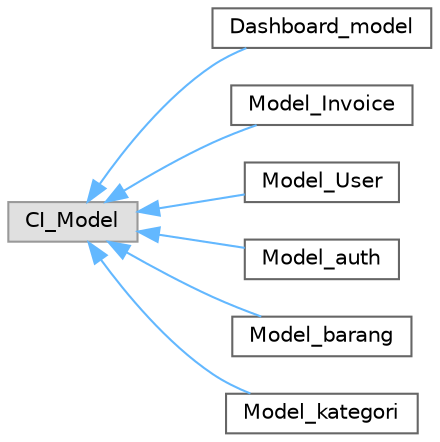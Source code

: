 digraph "Graphical Class Hierarchy"
{
 // LATEX_PDF_SIZE
  bgcolor="transparent";
  edge [fontname=Helvetica,fontsize=10,labelfontname=Helvetica,labelfontsize=10];
  node [fontname=Helvetica,fontsize=10,shape=box,height=0.2,width=0.4];
  rankdir="LR";
  Node0 [id="Node000000",label="CI_Model",height=0.2,width=0.4,color="grey60", fillcolor="#E0E0E0", style="filled",tooltip=" "];
  Node0 -> Node1 [id="edge11_Node000000_Node000001",dir="back",color="steelblue1",style="solid",tooltip=" "];
  Node1 [id="Node000001",label="Dashboard_model",height=0.2,width=0.4,color="grey40", fillcolor="white", style="filled",URL="$class_dashboard__model.html",tooltip=" "];
  Node0 -> Node2 [id="edge12_Node000000_Node000002",dir="back",color="steelblue1",style="solid",tooltip=" "];
  Node2 [id="Node000002",label="Model_Invoice",height=0.2,width=0.4,color="grey40", fillcolor="white", style="filled",URL="$class_model___invoice.html",tooltip=" "];
  Node0 -> Node3 [id="edge13_Node000000_Node000003",dir="back",color="steelblue1",style="solid",tooltip=" "];
  Node3 [id="Node000003",label="Model_User",height=0.2,width=0.4,color="grey40", fillcolor="white", style="filled",URL="$class_model___user.html",tooltip=" "];
  Node0 -> Node4 [id="edge14_Node000000_Node000004",dir="back",color="steelblue1",style="solid",tooltip=" "];
  Node4 [id="Node000004",label="Model_auth",height=0.2,width=0.4,color="grey40", fillcolor="white", style="filled",URL="$class_model__auth.html",tooltip=" "];
  Node0 -> Node5 [id="edge15_Node000000_Node000005",dir="back",color="steelblue1",style="solid",tooltip=" "];
  Node5 [id="Node000005",label="Model_barang",height=0.2,width=0.4,color="grey40", fillcolor="white", style="filled",URL="$class_model__barang.html",tooltip=" "];
  Node0 -> Node6 [id="edge16_Node000000_Node000006",dir="back",color="steelblue1",style="solid",tooltip=" "];
  Node6 [id="Node000006",label="Model_kategori",height=0.2,width=0.4,color="grey40", fillcolor="white", style="filled",URL="$class_model__kategori.html",tooltip=" "];
}
